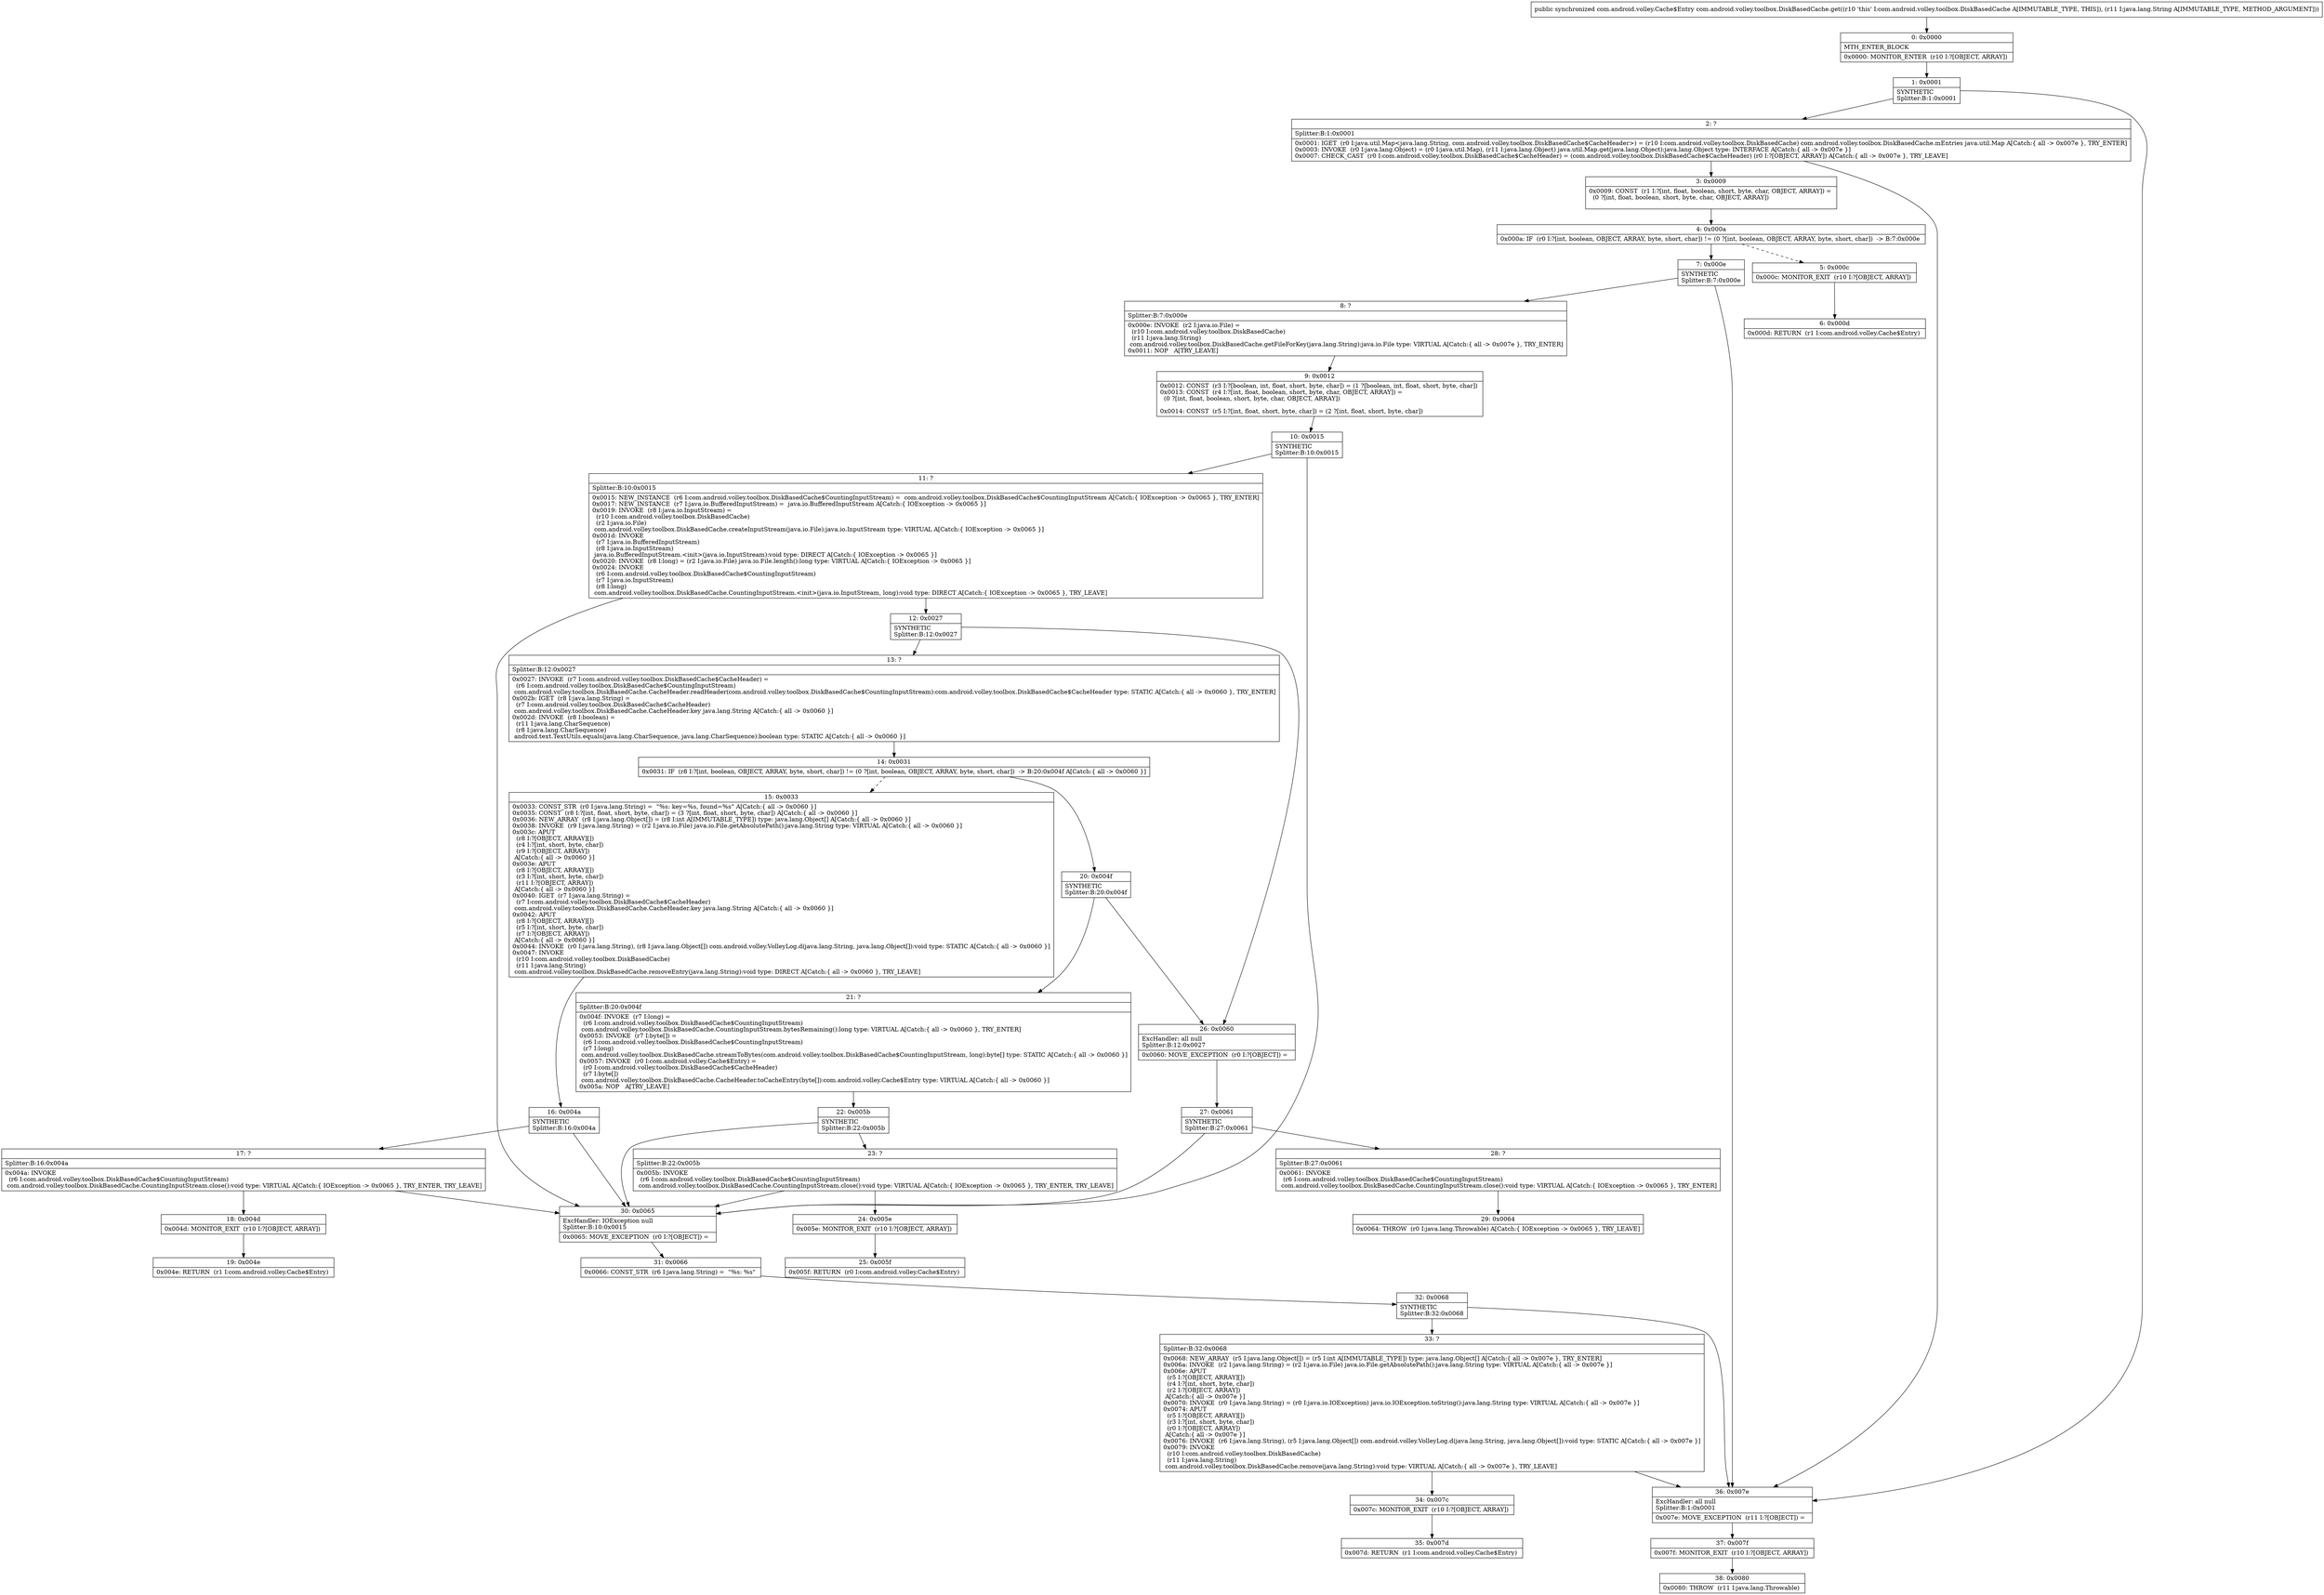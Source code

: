 digraph "CFG forcom.android.volley.toolbox.DiskBasedCache.get(Ljava\/lang\/String;)Lcom\/android\/volley\/Cache$Entry;" {
Node_0 [shape=record,label="{0\:\ 0x0000|MTH_ENTER_BLOCK\l|0x0000: MONITOR_ENTER  (r10 I:?[OBJECT, ARRAY]) \l}"];
Node_1 [shape=record,label="{1\:\ 0x0001|SYNTHETIC\lSplitter:B:1:0x0001\l}"];
Node_2 [shape=record,label="{2\:\ ?|Splitter:B:1:0x0001\l|0x0001: IGET  (r0 I:java.util.Map\<java.lang.String, com.android.volley.toolbox.DiskBasedCache$CacheHeader\>) = (r10 I:com.android.volley.toolbox.DiskBasedCache) com.android.volley.toolbox.DiskBasedCache.mEntries java.util.Map A[Catch:\{ all \-\> 0x007e \}, TRY_ENTER]\l0x0003: INVOKE  (r0 I:java.lang.Object) = (r0 I:java.util.Map), (r11 I:java.lang.Object) java.util.Map.get(java.lang.Object):java.lang.Object type: INTERFACE A[Catch:\{ all \-\> 0x007e \}]\l0x0007: CHECK_CAST  (r0 I:com.android.volley.toolbox.DiskBasedCache$CacheHeader) = (com.android.volley.toolbox.DiskBasedCache$CacheHeader) (r0 I:?[OBJECT, ARRAY]) A[Catch:\{ all \-\> 0x007e \}, TRY_LEAVE]\l}"];
Node_3 [shape=record,label="{3\:\ 0x0009|0x0009: CONST  (r1 I:?[int, float, boolean, short, byte, char, OBJECT, ARRAY]) = \l  (0 ?[int, float, boolean, short, byte, char, OBJECT, ARRAY])\l \l}"];
Node_4 [shape=record,label="{4\:\ 0x000a|0x000a: IF  (r0 I:?[int, boolean, OBJECT, ARRAY, byte, short, char]) != (0 ?[int, boolean, OBJECT, ARRAY, byte, short, char])  \-\> B:7:0x000e \l}"];
Node_5 [shape=record,label="{5\:\ 0x000c|0x000c: MONITOR_EXIT  (r10 I:?[OBJECT, ARRAY]) \l}"];
Node_6 [shape=record,label="{6\:\ 0x000d|0x000d: RETURN  (r1 I:com.android.volley.Cache$Entry) \l}"];
Node_7 [shape=record,label="{7\:\ 0x000e|SYNTHETIC\lSplitter:B:7:0x000e\l}"];
Node_8 [shape=record,label="{8\:\ ?|Splitter:B:7:0x000e\l|0x000e: INVOKE  (r2 I:java.io.File) = \l  (r10 I:com.android.volley.toolbox.DiskBasedCache)\l  (r11 I:java.lang.String)\l com.android.volley.toolbox.DiskBasedCache.getFileForKey(java.lang.String):java.io.File type: VIRTUAL A[Catch:\{ all \-\> 0x007e \}, TRY_ENTER]\l0x0011: NOP   A[TRY_LEAVE]\l}"];
Node_9 [shape=record,label="{9\:\ 0x0012|0x0012: CONST  (r3 I:?[boolean, int, float, short, byte, char]) = (1 ?[boolean, int, float, short, byte, char]) \l0x0013: CONST  (r4 I:?[int, float, boolean, short, byte, char, OBJECT, ARRAY]) = \l  (0 ?[int, float, boolean, short, byte, char, OBJECT, ARRAY])\l \l0x0014: CONST  (r5 I:?[int, float, short, byte, char]) = (2 ?[int, float, short, byte, char]) \l}"];
Node_10 [shape=record,label="{10\:\ 0x0015|SYNTHETIC\lSplitter:B:10:0x0015\l}"];
Node_11 [shape=record,label="{11\:\ ?|Splitter:B:10:0x0015\l|0x0015: NEW_INSTANCE  (r6 I:com.android.volley.toolbox.DiskBasedCache$CountingInputStream) =  com.android.volley.toolbox.DiskBasedCache$CountingInputStream A[Catch:\{ IOException \-\> 0x0065 \}, TRY_ENTER]\l0x0017: NEW_INSTANCE  (r7 I:java.io.BufferedInputStream) =  java.io.BufferedInputStream A[Catch:\{ IOException \-\> 0x0065 \}]\l0x0019: INVOKE  (r8 I:java.io.InputStream) = \l  (r10 I:com.android.volley.toolbox.DiskBasedCache)\l  (r2 I:java.io.File)\l com.android.volley.toolbox.DiskBasedCache.createInputStream(java.io.File):java.io.InputStream type: VIRTUAL A[Catch:\{ IOException \-\> 0x0065 \}]\l0x001d: INVOKE  \l  (r7 I:java.io.BufferedInputStream)\l  (r8 I:java.io.InputStream)\l java.io.BufferedInputStream.\<init\>(java.io.InputStream):void type: DIRECT A[Catch:\{ IOException \-\> 0x0065 \}]\l0x0020: INVOKE  (r8 I:long) = (r2 I:java.io.File) java.io.File.length():long type: VIRTUAL A[Catch:\{ IOException \-\> 0x0065 \}]\l0x0024: INVOKE  \l  (r6 I:com.android.volley.toolbox.DiskBasedCache$CountingInputStream)\l  (r7 I:java.io.InputStream)\l  (r8 I:long)\l com.android.volley.toolbox.DiskBasedCache.CountingInputStream.\<init\>(java.io.InputStream, long):void type: DIRECT A[Catch:\{ IOException \-\> 0x0065 \}, TRY_LEAVE]\l}"];
Node_12 [shape=record,label="{12\:\ 0x0027|SYNTHETIC\lSplitter:B:12:0x0027\l}"];
Node_13 [shape=record,label="{13\:\ ?|Splitter:B:12:0x0027\l|0x0027: INVOKE  (r7 I:com.android.volley.toolbox.DiskBasedCache$CacheHeader) = \l  (r6 I:com.android.volley.toolbox.DiskBasedCache$CountingInputStream)\l com.android.volley.toolbox.DiskBasedCache.CacheHeader.readHeader(com.android.volley.toolbox.DiskBasedCache$CountingInputStream):com.android.volley.toolbox.DiskBasedCache$CacheHeader type: STATIC A[Catch:\{ all \-\> 0x0060 \}, TRY_ENTER]\l0x002b: IGET  (r8 I:java.lang.String) = \l  (r7 I:com.android.volley.toolbox.DiskBasedCache$CacheHeader)\l com.android.volley.toolbox.DiskBasedCache.CacheHeader.key java.lang.String A[Catch:\{ all \-\> 0x0060 \}]\l0x002d: INVOKE  (r8 I:boolean) = \l  (r11 I:java.lang.CharSequence)\l  (r8 I:java.lang.CharSequence)\l android.text.TextUtils.equals(java.lang.CharSequence, java.lang.CharSequence):boolean type: STATIC A[Catch:\{ all \-\> 0x0060 \}]\l}"];
Node_14 [shape=record,label="{14\:\ 0x0031|0x0031: IF  (r8 I:?[int, boolean, OBJECT, ARRAY, byte, short, char]) != (0 ?[int, boolean, OBJECT, ARRAY, byte, short, char])  \-\> B:20:0x004f A[Catch:\{ all \-\> 0x0060 \}]\l}"];
Node_15 [shape=record,label="{15\:\ 0x0033|0x0033: CONST_STR  (r0 I:java.lang.String) =  \"%s: key=%s, found=%s\" A[Catch:\{ all \-\> 0x0060 \}]\l0x0035: CONST  (r8 I:?[int, float, short, byte, char]) = (3 ?[int, float, short, byte, char]) A[Catch:\{ all \-\> 0x0060 \}]\l0x0036: NEW_ARRAY  (r8 I:java.lang.Object[]) = (r8 I:int A[IMMUTABLE_TYPE]) type: java.lang.Object[] A[Catch:\{ all \-\> 0x0060 \}]\l0x0038: INVOKE  (r9 I:java.lang.String) = (r2 I:java.io.File) java.io.File.getAbsolutePath():java.lang.String type: VIRTUAL A[Catch:\{ all \-\> 0x0060 \}]\l0x003c: APUT  \l  (r8 I:?[OBJECT, ARRAY][])\l  (r4 I:?[int, short, byte, char])\l  (r9 I:?[OBJECT, ARRAY])\l A[Catch:\{ all \-\> 0x0060 \}]\l0x003e: APUT  \l  (r8 I:?[OBJECT, ARRAY][])\l  (r3 I:?[int, short, byte, char])\l  (r11 I:?[OBJECT, ARRAY])\l A[Catch:\{ all \-\> 0x0060 \}]\l0x0040: IGET  (r7 I:java.lang.String) = \l  (r7 I:com.android.volley.toolbox.DiskBasedCache$CacheHeader)\l com.android.volley.toolbox.DiskBasedCache.CacheHeader.key java.lang.String A[Catch:\{ all \-\> 0x0060 \}]\l0x0042: APUT  \l  (r8 I:?[OBJECT, ARRAY][])\l  (r5 I:?[int, short, byte, char])\l  (r7 I:?[OBJECT, ARRAY])\l A[Catch:\{ all \-\> 0x0060 \}]\l0x0044: INVOKE  (r0 I:java.lang.String), (r8 I:java.lang.Object[]) com.android.volley.VolleyLog.d(java.lang.String, java.lang.Object[]):void type: STATIC A[Catch:\{ all \-\> 0x0060 \}]\l0x0047: INVOKE  \l  (r10 I:com.android.volley.toolbox.DiskBasedCache)\l  (r11 I:java.lang.String)\l com.android.volley.toolbox.DiskBasedCache.removeEntry(java.lang.String):void type: DIRECT A[Catch:\{ all \-\> 0x0060 \}, TRY_LEAVE]\l}"];
Node_16 [shape=record,label="{16\:\ 0x004a|SYNTHETIC\lSplitter:B:16:0x004a\l}"];
Node_17 [shape=record,label="{17\:\ ?|Splitter:B:16:0x004a\l|0x004a: INVOKE  \l  (r6 I:com.android.volley.toolbox.DiskBasedCache$CountingInputStream)\l com.android.volley.toolbox.DiskBasedCache.CountingInputStream.close():void type: VIRTUAL A[Catch:\{ IOException \-\> 0x0065 \}, TRY_ENTER, TRY_LEAVE]\l}"];
Node_18 [shape=record,label="{18\:\ 0x004d|0x004d: MONITOR_EXIT  (r10 I:?[OBJECT, ARRAY]) \l}"];
Node_19 [shape=record,label="{19\:\ 0x004e|0x004e: RETURN  (r1 I:com.android.volley.Cache$Entry) \l}"];
Node_20 [shape=record,label="{20\:\ 0x004f|SYNTHETIC\lSplitter:B:20:0x004f\l}"];
Node_21 [shape=record,label="{21\:\ ?|Splitter:B:20:0x004f\l|0x004f: INVOKE  (r7 I:long) = \l  (r6 I:com.android.volley.toolbox.DiskBasedCache$CountingInputStream)\l com.android.volley.toolbox.DiskBasedCache.CountingInputStream.bytesRemaining():long type: VIRTUAL A[Catch:\{ all \-\> 0x0060 \}, TRY_ENTER]\l0x0053: INVOKE  (r7 I:byte[]) = \l  (r6 I:com.android.volley.toolbox.DiskBasedCache$CountingInputStream)\l  (r7 I:long)\l com.android.volley.toolbox.DiskBasedCache.streamToBytes(com.android.volley.toolbox.DiskBasedCache$CountingInputStream, long):byte[] type: STATIC A[Catch:\{ all \-\> 0x0060 \}]\l0x0057: INVOKE  (r0 I:com.android.volley.Cache$Entry) = \l  (r0 I:com.android.volley.toolbox.DiskBasedCache$CacheHeader)\l  (r7 I:byte[])\l com.android.volley.toolbox.DiskBasedCache.CacheHeader.toCacheEntry(byte[]):com.android.volley.Cache$Entry type: VIRTUAL A[Catch:\{ all \-\> 0x0060 \}]\l0x005a: NOP   A[TRY_LEAVE]\l}"];
Node_22 [shape=record,label="{22\:\ 0x005b|SYNTHETIC\lSplitter:B:22:0x005b\l}"];
Node_23 [shape=record,label="{23\:\ ?|Splitter:B:22:0x005b\l|0x005b: INVOKE  \l  (r6 I:com.android.volley.toolbox.DiskBasedCache$CountingInputStream)\l com.android.volley.toolbox.DiskBasedCache.CountingInputStream.close():void type: VIRTUAL A[Catch:\{ IOException \-\> 0x0065 \}, TRY_ENTER, TRY_LEAVE]\l}"];
Node_24 [shape=record,label="{24\:\ 0x005e|0x005e: MONITOR_EXIT  (r10 I:?[OBJECT, ARRAY]) \l}"];
Node_25 [shape=record,label="{25\:\ 0x005f|0x005f: RETURN  (r0 I:com.android.volley.Cache$Entry) \l}"];
Node_26 [shape=record,label="{26\:\ 0x0060|ExcHandler: all null\lSplitter:B:12:0x0027\l|0x0060: MOVE_EXCEPTION  (r0 I:?[OBJECT]) =  \l}"];
Node_27 [shape=record,label="{27\:\ 0x0061|SYNTHETIC\lSplitter:B:27:0x0061\l}"];
Node_28 [shape=record,label="{28\:\ ?|Splitter:B:27:0x0061\l|0x0061: INVOKE  \l  (r6 I:com.android.volley.toolbox.DiskBasedCache$CountingInputStream)\l com.android.volley.toolbox.DiskBasedCache.CountingInputStream.close():void type: VIRTUAL A[Catch:\{ IOException \-\> 0x0065 \}, TRY_ENTER]\l}"];
Node_29 [shape=record,label="{29\:\ 0x0064|0x0064: THROW  (r0 I:java.lang.Throwable) A[Catch:\{ IOException \-\> 0x0065 \}, TRY_LEAVE]\l}"];
Node_30 [shape=record,label="{30\:\ 0x0065|ExcHandler: IOException null\lSplitter:B:10:0x0015\l|0x0065: MOVE_EXCEPTION  (r0 I:?[OBJECT]) =  \l}"];
Node_31 [shape=record,label="{31\:\ 0x0066|0x0066: CONST_STR  (r6 I:java.lang.String) =  \"%s: %s\" \l}"];
Node_32 [shape=record,label="{32\:\ 0x0068|SYNTHETIC\lSplitter:B:32:0x0068\l}"];
Node_33 [shape=record,label="{33\:\ ?|Splitter:B:32:0x0068\l|0x0068: NEW_ARRAY  (r5 I:java.lang.Object[]) = (r5 I:int A[IMMUTABLE_TYPE]) type: java.lang.Object[] A[Catch:\{ all \-\> 0x007e \}, TRY_ENTER]\l0x006a: INVOKE  (r2 I:java.lang.String) = (r2 I:java.io.File) java.io.File.getAbsolutePath():java.lang.String type: VIRTUAL A[Catch:\{ all \-\> 0x007e \}]\l0x006e: APUT  \l  (r5 I:?[OBJECT, ARRAY][])\l  (r4 I:?[int, short, byte, char])\l  (r2 I:?[OBJECT, ARRAY])\l A[Catch:\{ all \-\> 0x007e \}]\l0x0070: INVOKE  (r0 I:java.lang.String) = (r0 I:java.io.IOException) java.io.IOException.toString():java.lang.String type: VIRTUAL A[Catch:\{ all \-\> 0x007e \}]\l0x0074: APUT  \l  (r5 I:?[OBJECT, ARRAY][])\l  (r3 I:?[int, short, byte, char])\l  (r0 I:?[OBJECT, ARRAY])\l A[Catch:\{ all \-\> 0x007e \}]\l0x0076: INVOKE  (r6 I:java.lang.String), (r5 I:java.lang.Object[]) com.android.volley.VolleyLog.d(java.lang.String, java.lang.Object[]):void type: STATIC A[Catch:\{ all \-\> 0x007e \}]\l0x0079: INVOKE  \l  (r10 I:com.android.volley.toolbox.DiskBasedCache)\l  (r11 I:java.lang.String)\l com.android.volley.toolbox.DiskBasedCache.remove(java.lang.String):void type: VIRTUAL A[Catch:\{ all \-\> 0x007e \}, TRY_LEAVE]\l}"];
Node_34 [shape=record,label="{34\:\ 0x007c|0x007c: MONITOR_EXIT  (r10 I:?[OBJECT, ARRAY]) \l}"];
Node_35 [shape=record,label="{35\:\ 0x007d|0x007d: RETURN  (r1 I:com.android.volley.Cache$Entry) \l}"];
Node_36 [shape=record,label="{36\:\ 0x007e|ExcHandler: all null\lSplitter:B:1:0x0001\l|0x007e: MOVE_EXCEPTION  (r11 I:?[OBJECT]) =  \l}"];
Node_37 [shape=record,label="{37\:\ 0x007f|0x007f: MONITOR_EXIT  (r10 I:?[OBJECT, ARRAY]) \l}"];
Node_38 [shape=record,label="{38\:\ 0x0080|0x0080: THROW  (r11 I:java.lang.Throwable) \l}"];
MethodNode[shape=record,label="{public synchronized com.android.volley.Cache$Entry com.android.volley.toolbox.DiskBasedCache.get((r10 'this' I:com.android.volley.toolbox.DiskBasedCache A[IMMUTABLE_TYPE, THIS]), (r11 I:java.lang.String A[IMMUTABLE_TYPE, METHOD_ARGUMENT])) }"];
MethodNode -> Node_0;
Node_0 -> Node_1;
Node_1 -> Node_2;
Node_1 -> Node_36;
Node_2 -> Node_3;
Node_2 -> Node_36;
Node_3 -> Node_4;
Node_4 -> Node_5[style=dashed];
Node_4 -> Node_7;
Node_5 -> Node_6;
Node_7 -> Node_8;
Node_7 -> Node_36;
Node_8 -> Node_9;
Node_9 -> Node_10;
Node_10 -> Node_11;
Node_10 -> Node_30;
Node_11 -> Node_12;
Node_11 -> Node_30;
Node_12 -> Node_13;
Node_12 -> Node_26;
Node_13 -> Node_14;
Node_14 -> Node_15[style=dashed];
Node_14 -> Node_20;
Node_15 -> Node_16;
Node_16 -> Node_17;
Node_16 -> Node_30;
Node_17 -> Node_18;
Node_17 -> Node_30;
Node_18 -> Node_19;
Node_20 -> Node_21;
Node_20 -> Node_26;
Node_21 -> Node_22;
Node_22 -> Node_23;
Node_22 -> Node_30;
Node_23 -> Node_24;
Node_23 -> Node_30;
Node_24 -> Node_25;
Node_26 -> Node_27;
Node_27 -> Node_28;
Node_27 -> Node_30;
Node_28 -> Node_29;
Node_30 -> Node_31;
Node_31 -> Node_32;
Node_32 -> Node_33;
Node_32 -> Node_36;
Node_33 -> Node_34;
Node_33 -> Node_36;
Node_34 -> Node_35;
Node_36 -> Node_37;
Node_37 -> Node_38;
}


